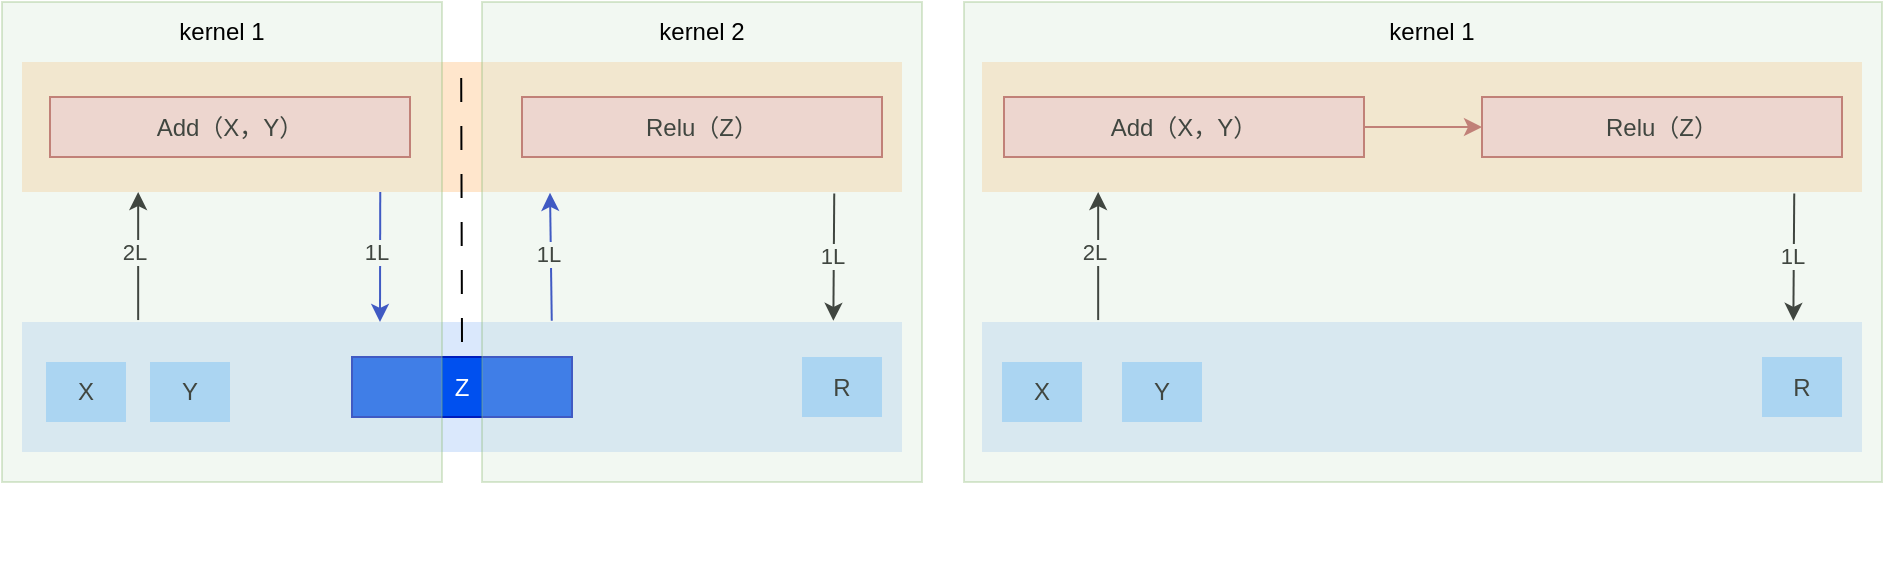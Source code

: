 <mxfile version="21.6.7" type="github">
  <diagram name="第 1 页" id="OTGUTxHrD48aRoJxIVsx">
    <mxGraphModel dx="1195" dy="690" grid="1" gridSize="10" guides="1" tooltips="1" connect="1" arrows="1" fold="1" page="1" pageScale="1" pageWidth="827" pageHeight="1169" math="0" shadow="0">
      <root>
        <mxCell id="0" />
        <mxCell id="1" parent="0" />
        <mxCell id="i8TRLzpzUgHaTyvow9sU-21" value="" style="group" vertex="1" connectable="0" parent="1">
          <mxGeometry x="20" y="220" width="450" height="260" as="geometry" />
        </mxCell>
        <mxCell id="i8TRLzpzUgHaTyvow9sU-4" value="" style="rounded=0;whiteSpace=wrap;html=1;fillColor=#dae8fc;strokeColor=none;" vertex="1" parent="i8TRLzpzUgHaTyvow9sU-21">
          <mxGeometry y="130" width="440" height="65" as="geometry" />
        </mxCell>
        <mxCell id="i8TRLzpzUgHaTyvow9sU-2" value="X" style="text;html=1;strokeColor=none;fillColor=#99CCFF;align=center;verticalAlign=middle;whiteSpace=wrap;rounded=0;" vertex="1" parent="i8TRLzpzUgHaTyvow9sU-21">
          <mxGeometry x="12" y="150" width="40" height="30" as="geometry" />
        </mxCell>
        <mxCell id="i8TRLzpzUgHaTyvow9sU-3" value="Y" style="text;html=1;strokeColor=none;fillColor=#99CCFF;align=center;verticalAlign=middle;whiteSpace=wrap;rounded=0;" vertex="1" parent="i8TRLzpzUgHaTyvow9sU-21">
          <mxGeometry x="64" y="150" width="40" height="30" as="geometry" />
        </mxCell>
        <mxCell id="i8TRLzpzUgHaTyvow9sU-5" value="" style="rounded=0;whiteSpace=wrap;html=1;fillColor=#ffe6cc;strokeColor=none;" vertex="1" parent="i8TRLzpzUgHaTyvow9sU-21">
          <mxGeometry width="440" height="65" as="geometry" />
        </mxCell>
        <mxCell id="i8TRLzpzUgHaTyvow9sU-6" value="" style="endArrow=classic;html=1;rounded=0;exitX=0.132;exitY=-0.015;exitDx=0;exitDy=0;exitPerimeter=0;entryX=0.132;entryY=1;entryDx=0;entryDy=0;entryPerimeter=0;" edge="1" parent="i8TRLzpzUgHaTyvow9sU-21" source="i8TRLzpzUgHaTyvow9sU-4" target="i8TRLzpzUgHaTyvow9sU-5">
          <mxGeometry width="50" height="50" relative="1" as="geometry">
            <mxPoint x="230" y="220" as="sourcePoint" />
            <mxPoint x="58" y="60" as="targetPoint" />
          </mxGeometry>
        </mxCell>
        <mxCell id="i8TRLzpzUgHaTyvow9sU-8" value="2L" style="edgeLabel;html=1;align=center;verticalAlign=middle;resizable=0;points=[];" vertex="1" connectable="0" parent="i8TRLzpzUgHaTyvow9sU-6">
          <mxGeometry x="0.063" y="2" relative="1" as="geometry">
            <mxPoint as="offset" />
          </mxGeometry>
        </mxCell>
        <mxCell id="i8TRLzpzUgHaTyvow9sU-7" value="Add（X，Y）" style="text;html=1;strokeColor=#b85450;fillColor=#f8cecc;align=center;verticalAlign=middle;whiteSpace=wrap;rounded=0;" vertex="1" parent="i8TRLzpzUgHaTyvow9sU-21">
          <mxGeometry x="14" y="17.5" width="180" height="30" as="geometry" />
        </mxCell>
        <mxCell id="i8TRLzpzUgHaTyvow9sU-9" value="Z" style="text;html=1;strokeColor=#001DBC;fillColor=#0050ef;align=center;verticalAlign=middle;whiteSpace=wrap;rounded=0;fontColor=#ffffff;" vertex="1" parent="i8TRLzpzUgHaTyvow9sU-21">
          <mxGeometry x="165" y="147.5" width="110" height="30" as="geometry" />
        </mxCell>
        <mxCell id="i8TRLzpzUgHaTyvow9sU-10" value="" style="endArrow=classic;html=1;rounded=0;exitX=0.423;exitY=1;exitDx=0;exitDy=0;exitPerimeter=0;fillColor=#0050ef;strokeColor=#001DBC;" edge="1" parent="i8TRLzpzUgHaTyvow9sU-21">
          <mxGeometry width="50" height="50" relative="1" as="geometry">
            <mxPoint x="179.12" y="65" as="sourcePoint" />
            <mxPoint x="179" y="130" as="targetPoint" />
          </mxGeometry>
        </mxCell>
        <mxCell id="i8TRLzpzUgHaTyvow9sU-11" value="L" style="edgeLabel;html=1;align=center;verticalAlign=middle;resizable=0;points=[];" vertex="1" connectable="0" parent="i8TRLzpzUgHaTyvow9sU-10">
          <mxGeometry x="-0.169" relative="1" as="geometry">
            <mxPoint y="3" as="offset" />
          </mxGeometry>
        </mxCell>
        <mxCell id="i8TRLzpzUgHaTyvow9sU-12" value="1L" style="edgeLabel;html=1;align=center;verticalAlign=middle;resizable=0;points=[];" vertex="1" connectable="0" parent="i8TRLzpzUgHaTyvow9sU-10">
          <mxGeometry x="-0.077" y="-2" relative="1" as="geometry">
            <mxPoint as="offset" />
          </mxGeometry>
        </mxCell>
        <mxCell id="i8TRLzpzUgHaTyvow9sU-13" value="Relu（Z）" style="text;html=1;strokeColor=#b85450;fillColor=#f8cecc;align=center;verticalAlign=middle;whiteSpace=wrap;rounded=0;" vertex="1" parent="i8TRLzpzUgHaTyvow9sU-21">
          <mxGeometry x="250" y="17.5" width="180" height="30" as="geometry" />
        </mxCell>
        <mxCell id="i8TRLzpzUgHaTyvow9sU-14" value="" style="endArrow=classic;html=1;rounded=0;exitX=0.602;exitY=-0.009;exitDx=0;exitDy=0;exitPerimeter=0;entryX=0.6;entryY=1.006;entryDx=0;entryDy=0;entryPerimeter=0;fillColor=#0050ef;strokeColor=#001DBC;" edge="1" parent="i8TRLzpzUgHaTyvow9sU-21" source="i8TRLzpzUgHaTyvow9sU-4" target="i8TRLzpzUgHaTyvow9sU-5">
          <mxGeometry width="50" height="50" relative="1" as="geometry">
            <mxPoint x="68" y="139" as="sourcePoint" />
            <mxPoint x="68" y="75" as="targetPoint" />
          </mxGeometry>
        </mxCell>
        <mxCell id="i8TRLzpzUgHaTyvow9sU-15" value="1L" style="edgeLabel;html=1;align=center;verticalAlign=middle;resizable=0;points=[];" vertex="1" connectable="0" parent="i8TRLzpzUgHaTyvow9sU-14">
          <mxGeometry x="0.063" y="2" relative="1" as="geometry">
            <mxPoint as="offset" />
          </mxGeometry>
        </mxCell>
        <mxCell id="i8TRLzpzUgHaTyvow9sU-16" value="R" style="text;html=1;strokeColor=none;fillColor=#99CCFF;align=center;verticalAlign=middle;whiteSpace=wrap;rounded=0;" vertex="1" parent="i8TRLzpzUgHaTyvow9sU-21">
          <mxGeometry x="390" y="147.5" width="40" height="30" as="geometry" />
        </mxCell>
        <mxCell id="i8TRLzpzUgHaTyvow9sU-17" value="" style="endArrow=classic;html=1;rounded=0;exitX=0.923;exitY=1.012;exitDx=0;exitDy=0;exitPerimeter=0;entryX=0.922;entryY=-0.009;entryDx=0;entryDy=0;entryPerimeter=0;" edge="1" parent="i8TRLzpzUgHaTyvow9sU-21" source="i8TRLzpzUgHaTyvow9sU-5" target="i8TRLzpzUgHaTyvow9sU-4">
          <mxGeometry width="50" height="50" relative="1" as="geometry">
            <mxPoint x="68" y="139" as="sourcePoint" />
            <mxPoint x="68" y="75" as="targetPoint" />
          </mxGeometry>
        </mxCell>
        <mxCell id="i8TRLzpzUgHaTyvow9sU-20" value="1L" style="edgeLabel;html=1;align=center;verticalAlign=middle;resizable=0;points=[];" vertex="1" connectable="0" parent="i8TRLzpzUgHaTyvow9sU-17">
          <mxGeometry x="-0.044" y="-1" relative="1" as="geometry">
            <mxPoint as="offset" />
          </mxGeometry>
        </mxCell>
        <mxCell id="i8TRLzpzUgHaTyvow9sU-41" value="" style="endArrow=none;dashed=1;html=1;dashPattern=12 12;strokeWidth=1;rounded=0;entryX=0.515;entryY=-0.051;entryDx=0;entryDy=0;entryPerimeter=0;" edge="1" parent="i8TRLzpzUgHaTyvow9sU-21">
          <mxGeometry width="50" height="50" relative="1" as="geometry">
            <mxPoint x="220" y="140" as="sourcePoint" />
            <mxPoint x="219.58" y="0.005" as="targetPoint" />
          </mxGeometry>
        </mxCell>
        <mxCell id="i8TRLzpzUgHaTyvow9sU-44" value="" style="rounded=0;whiteSpace=wrap;html=1;fillColor=#d5e8d4;strokeColor=#82b366;opacity=30;" vertex="1" parent="i8TRLzpzUgHaTyvow9sU-21">
          <mxGeometry x="230" y="-30" width="220" height="240" as="geometry" />
        </mxCell>
        <mxCell id="i8TRLzpzUgHaTyvow9sU-46" value="kernel 2" style="text;html=1;strokeColor=none;fillColor=none;align=center;verticalAlign=middle;whiteSpace=wrap;rounded=0;" vertex="1" parent="i8TRLzpzUgHaTyvow9sU-21">
          <mxGeometry x="310" y="-30" width="60" height="30" as="geometry" />
        </mxCell>
        <mxCell id="i8TRLzpzUgHaTyvow9sU-22" value="" style="group" vertex="1" connectable="0" parent="1">
          <mxGeometry x="500" y="220" width="450" height="210" as="geometry" />
        </mxCell>
        <mxCell id="i8TRLzpzUgHaTyvow9sU-23" value="" style="rounded=0;whiteSpace=wrap;html=1;fillColor=#dae8fc;strokeColor=none;" vertex="1" parent="i8TRLzpzUgHaTyvow9sU-22">
          <mxGeometry y="130" width="440" height="65" as="geometry" />
        </mxCell>
        <mxCell id="i8TRLzpzUgHaTyvow9sU-24" value="X" style="text;html=1;strokeColor=none;fillColor=#99CCFF;align=center;verticalAlign=middle;whiteSpace=wrap;rounded=0;" vertex="1" parent="i8TRLzpzUgHaTyvow9sU-22">
          <mxGeometry x="10" y="150" width="40" height="30" as="geometry" />
        </mxCell>
        <mxCell id="i8TRLzpzUgHaTyvow9sU-25" value="Y" style="text;html=1;strokeColor=none;fillColor=#99CCFF;align=center;verticalAlign=middle;whiteSpace=wrap;rounded=0;" vertex="1" parent="i8TRLzpzUgHaTyvow9sU-22">
          <mxGeometry x="70" y="150" width="40" height="30" as="geometry" />
        </mxCell>
        <mxCell id="i8TRLzpzUgHaTyvow9sU-26" value="" style="rounded=0;whiteSpace=wrap;html=1;fillColor=#ffe6cc;strokeColor=none;" vertex="1" parent="i8TRLzpzUgHaTyvow9sU-22">
          <mxGeometry width="440" height="65" as="geometry" />
        </mxCell>
        <mxCell id="i8TRLzpzUgHaTyvow9sU-27" value="" style="endArrow=classic;html=1;rounded=0;exitX=0.132;exitY=-0.015;exitDx=0;exitDy=0;exitPerimeter=0;entryX=0.132;entryY=1;entryDx=0;entryDy=0;entryPerimeter=0;" edge="1" parent="i8TRLzpzUgHaTyvow9sU-22" source="i8TRLzpzUgHaTyvow9sU-23" target="i8TRLzpzUgHaTyvow9sU-26">
          <mxGeometry width="50" height="50" relative="1" as="geometry">
            <mxPoint x="230" y="220" as="sourcePoint" />
            <mxPoint x="58" y="60" as="targetPoint" />
          </mxGeometry>
        </mxCell>
        <mxCell id="i8TRLzpzUgHaTyvow9sU-28" value="2L" style="edgeLabel;html=1;align=center;verticalAlign=middle;resizable=0;points=[];" vertex="1" connectable="0" parent="i8TRLzpzUgHaTyvow9sU-27">
          <mxGeometry x="0.063" y="2" relative="1" as="geometry">
            <mxPoint as="offset" />
          </mxGeometry>
        </mxCell>
        <mxCell id="i8TRLzpzUgHaTyvow9sU-29" value="Add（X，Y）" style="text;html=1;strokeColor=#b85450;fillColor=#f8cecc;align=center;verticalAlign=middle;whiteSpace=wrap;rounded=0;" vertex="1" parent="i8TRLzpzUgHaTyvow9sU-22">
          <mxGeometry x="11" y="17.5" width="180" height="30" as="geometry" />
        </mxCell>
        <mxCell id="i8TRLzpzUgHaTyvow9sU-34" value="Relu（Z）" style="text;html=1;strokeColor=#b85450;fillColor=#f8cecc;align=center;verticalAlign=middle;whiteSpace=wrap;rounded=0;" vertex="1" parent="i8TRLzpzUgHaTyvow9sU-22">
          <mxGeometry x="250" y="17.5" width="180" height="30" as="geometry" />
        </mxCell>
        <mxCell id="i8TRLzpzUgHaTyvow9sU-37" value="R" style="text;html=1;strokeColor=none;fillColor=#99CCFF;align=center;verticalAlign=middle;whiteSpace=wrap;rounded=0;" vertex="1" parent="i8TRLzpzUgHaTyvow9sU-22">
          <mxGeometry x="390" y="147.5" width="40" height="30" as="geometry" />
        </mxCell>
        <mxCell id="i8TRLzpzUgHaTyvow9sU-38" value="" style="endArrow=classic;html=1;rounded=0;exitX=0.923;exitY=1.012;exitDx=0;exitDy=0;exitPerimeter=0;entryX=0.922;entryY=-0.009;entryDx=0;entryDy=0;entryPerimeter=0;" edge="1" parent="i8TRLzpzUgHaTyvow9sU-22" source="i8TRLzpzUgHaTyvow9sU-26" target="i8TRLzpzUgHaTyvow9sU-23">
          <mxGeometry width="50" height="50" relative="1" as="geometry">
            <mxPoint x="68" y="139" as="sourcePoint" />
            <mxPoint x="68" y="75" as="targetPoint" />
          </mxGeometry>
        </mxCell>
        <mxCell id="i8TRLzpzUgHaTyvow9sU-39" value="1L" style="edgeLabel;html=1;align=center;verticalAlign=middle;resizable=0;points=[];" vertex="1" connectable="0" parent="i8TRLzpzUgHaTyvow9sU-38">
          <mxGeometry x="-0.044" y="-1" relative="1" as="geometry">
            <mxPoint as="offset" />
          </mxGeometry>
        </mxCell>
        <mxCell id="i8TRLzpzUgHaTyvow9sU-40" value="" style="endArrow=classic;html=1;rounded=0;exitX=1;exitY=0.5;exitDx=0;exitDy=0;entryX=0;entryY=0.5;entryDx=0;entryDy=0;fillColor=#f8cecc;strokeColor=#b85450;" edge="1" parent="i8TRLzpzUgHaTyvow9sU-22" source="i8TRLzpzUgHaTyvow9sU-29" target="i8TRLzpzUgHaTyvow9sU-34">
          <mxGeometry width="50" height="50" relative="1" as="geometry">
            <mxPoint x="50" y="160" as="sourcePoint" />
            <mxPoint x="100" y="110" as="targetPoint" />
          </mxGeometry>
        </mxCell>
        <mxCell id="i8TRLzpzUgHaTyvow9sU-47" value="" style="rounded=0;whiteSpace=wrap;html=1;fillColor=#d5e8d4;strokeColor=#82b366;opacity=30;" vertex="1" parent="i8TRLzpzUgHaTyvow9sU-22">
          <mxGeometry x="-9" y="-30" width="459" height="240" as="geometry" />
        </mxCell>
        <mxCell id="i8TRLzpzUgHaTyvow9sU-48" value="kernel 1" style="text;html=1;strokeColor=none;fillColor=none;align=center;verticalAlign=middle;whiteSpace=wrap;rounded=0;" vertex="1" parent="i8TRLzpzUgHaTyvow9sU-22">
          <mxGeometry x="195" y="-30" width="60" height="30" as="geometry" />
        </mxCell>
        <mxCell id="i8TRLzpzUgHaTyvow9sU-43" value="" style="rounded=0;whiteSpace=wrap;html=1;fillColor=#d5e8d4;strokeColor=#82b366;opacity=30;" vertex="1" parent="1">
          <mxGeometry x="10" y="190" width="220" height="240" as="geometry" />
        </mxCell>
        <mxCell id="i8TRLzpzUgHaTyvow9sU-45" value="kernel 1" style="text;html=1;strokeColor=none;fillColor=none;align=center;verticalAlign=middle;whiteSpace=wrap;rounded=0;" vertex="1" parent="1">
          <mxGeometry x="90" y="190" width="60" height="30" as="geometry" />
        </mxCell>
      </root>
    </mxGraphModel>
  </diagram>
</mxfile>
